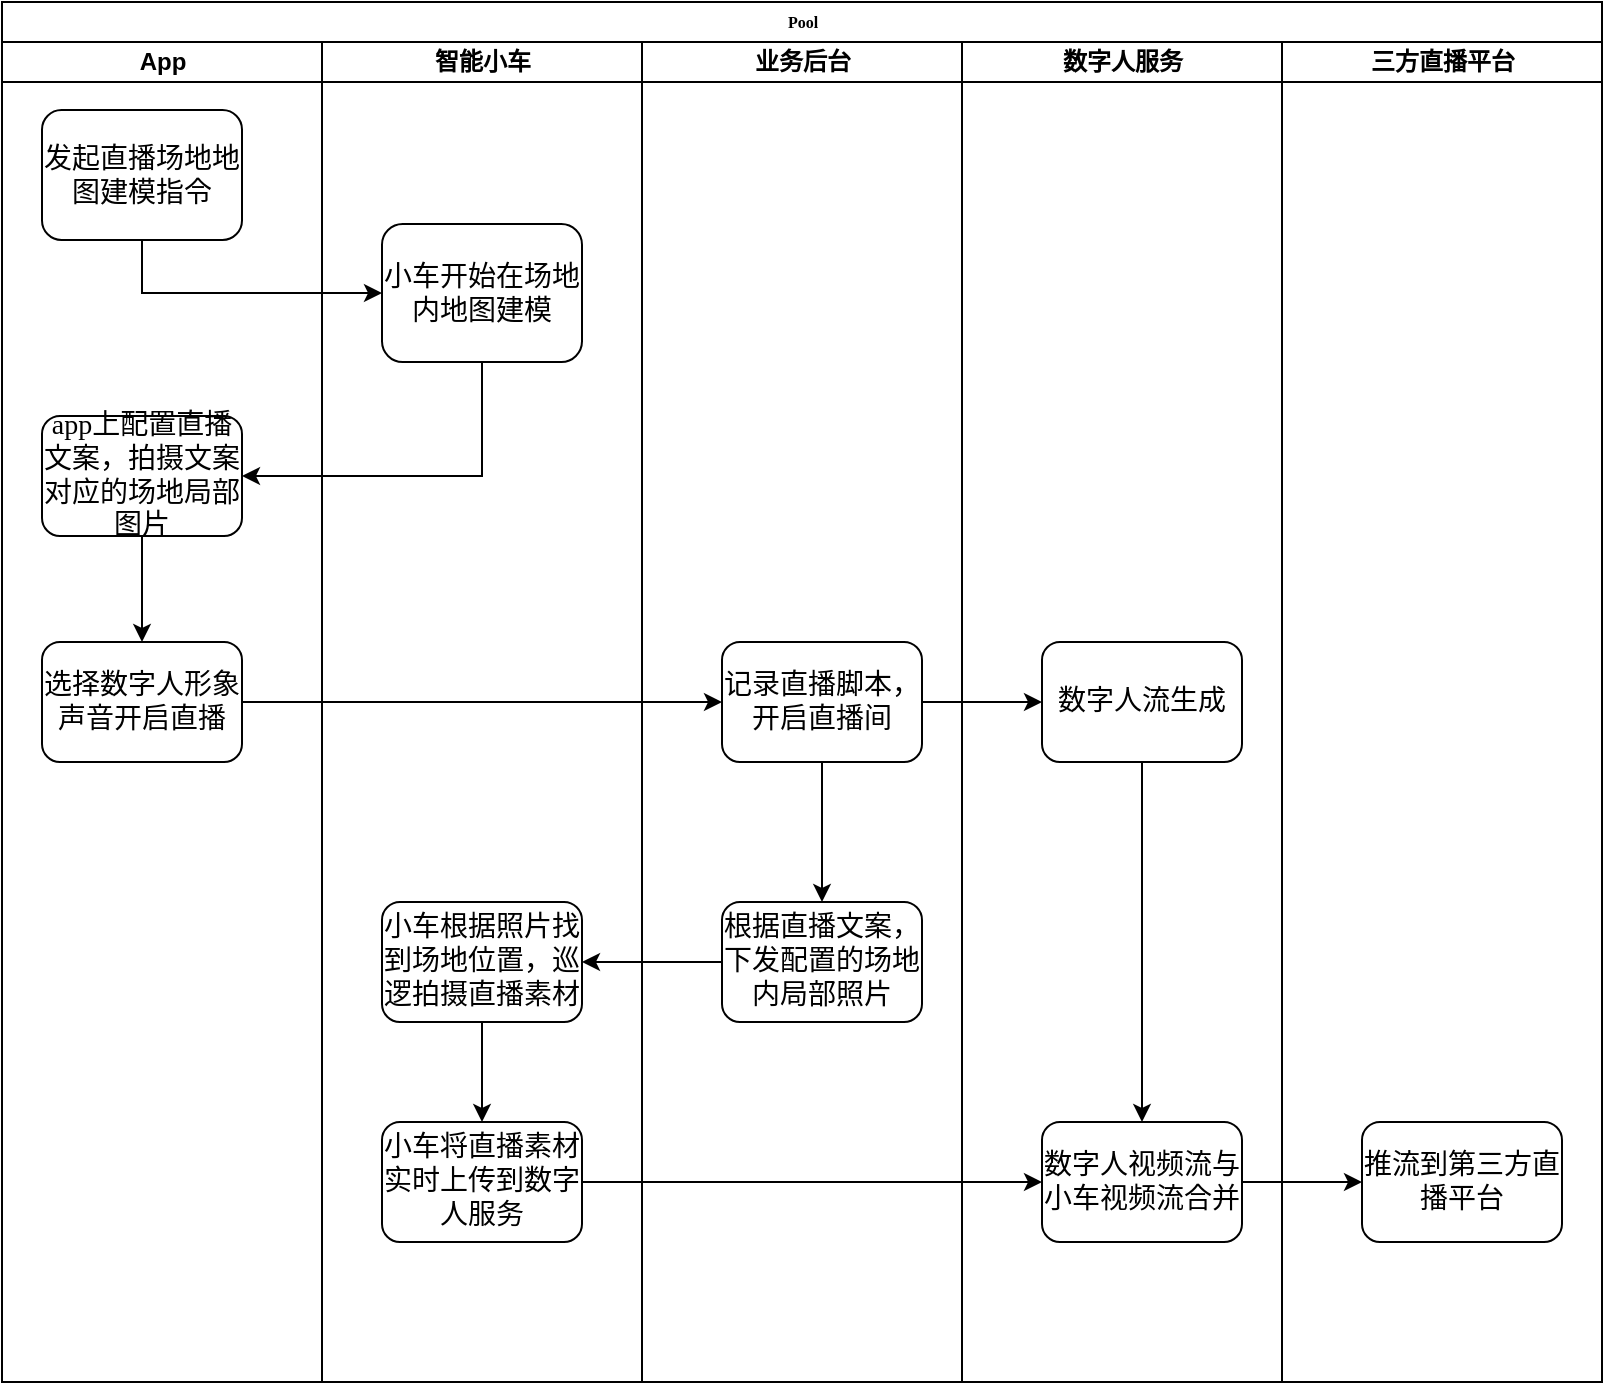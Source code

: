 <mxfile version="24.7.6">
  <diagram name="Page-1" id="74e2e168-ea6b-b213-b513-2b3c1d86103e">
    <mxGraphModel dx="908" dy="1431" grid="1" gridSize="10" guides="1" tooltips="1" connect="1" arrows="1" fold="1" page="1" pageScale="1" pageWidth="1100" pageHeight="850" background="none" math="0" shadow="0">
      <root>
        <mxCell id="0" />
        <mxCell id="1" parent="0" />
        <mxCell id="77e6c97f196da883-1" value="Pool" style="swimlane;html=1;childLayout=stackLayout;startSize=20;rounded=0;shadow=0;labelBackgroundColor=none;strokeWidth=1;fontFamily=Verdana;fontSize=8;align=center;" parent="1" vertex="1">
          <mxGeometry x="70" y="-110" width="800" height="690" as="geometry">
            <mxRectangle x="70" y="40" width="60" height="20" as="alternateBounds" />
          </mxGeometry>
        </mxCell>
        <mxCell id="77e6c97f196da883-2" value="App" style="swimlane;html=1;startSize=20;" parent="77e6c97f196da883-1" vertex="1">
          <mxGeometry y="20" width="160" height="670" as="geometry" />
        </mxCell>
        <mxCell id="77e6c97f196da883-8" value="&lt;font style=&quot;font-size: 14px;&quot;&gt;发起直播场地地图建模指令&lt;/font&gt;" style="rounded=1;whiteSpace=wrap;html=1;shadow=0;labelBackgroundColor=none;strokeWidth=1;fontFamily=Verdana;fontSize=8;align=center;" parent="77e6c97f196da883-2" vertex="1">
          <mxGeometry x="20" y="34" width="100" height="65" as="geometry" />
        </mxCell>
        <mxCell id="seb6zSkZ8uJEWK3e91Ww-20" value="" style="edgeStyle=orthogonalEdgeStyle;rounded=0;orthogonalLoop=1;jettySize=auto;html=1;entryX=0.5;entryY=0;entryDx=0;entryDy=0;" parent="77e6c97f196da883-2" source="seb6zSkZ8uJEWK3e91Ww-8" target="seb6zSkZ8uJEWK3e91Ww-26" edge="1">
          <mxGeometry relative="1" as="geometry">
            <mxPoint x="70" y="305" as="targetPoint" />
          </mxGeometry>
        </mxCell>
        <mxCell id="seb6zSkZ8uJEWK3e91Ww-8" value="&lt;span style=&quot;font-size: 14px;&quot;&gt;app上配置直播文案，拍摄文案对应的场地局部图片&lt;/span&gt;" style="rounded=1;whiteSpace=wrap;html=1;shadow=0;labelBackgroundColor=none;strokeWidth=1;fontFamily=Verdana;fontSize=8;align=center;" parent="77e6c97f196da883-2" vertex="1">
          <mxGeometry x="20" y="187" width="100" height="60" as="geometry" />
        </mxCell>
        <mxCell id="seb6zSkZ8uJEWK3e91Ww-26" value="&lt;span style=&quot;font-size: 14px;&quot;&gt;选择数字人形象声音开启直播&lt;/span&gt;" style="rounded=1;whiteSpace=wrap;html=1;shadow=0;labelBackgroundColor=none;strokeWidth=1;fontFamily=Verdana;fontSize=8;align=center;" parent="77e6c97f196da883-2" vertex="1">
          <mxGeometry x="20" y="300" width="100" height="60" as="geometry" />
        </mxCell>
        <mxCell id="77e6c97f196da883-3" value="智能小车" style="swimlane;html=1;startSize=20;" parent="77e6c97f196da883-1" vertex="1">
          <mxGeometry x="160" y="20" width="160" height="670" as="geometry" />
        </mxCell>
        <mxCell id="seb6zSkZ8uJEWK3e91Ww-11" value="&lt;span style=&quot;font-size: 14px;&quot;&gt;小车开始在场地内地图建模&lt;/span&gt;" style="rounded=1;whiteSpace=wrap;html=1;shadow=0;labelBackgroundColor=none;strokeWidth=1;fontFamily=Verdana;fontSize=8;align=center;" parent="77e6c97f196da883-3" vertex="1">
          <mxGeometry x="30" y="91" width="100" height="69" as="geometry" />
        </mxCell>
        <mxCell id="seb6zSkZ8uJEWK3e91Ww-32" value="&lt;span style=&quot;font-size: 14px;&quot;&gt;小车将直播素材实时上传到数字人服务&lt;/span&gt;" style="rounded=1;whiteSpace=wrap;html=1;shadow=0;labelBackgroundColor=none;strokeWidth=1;fontFamily=Verdana;fontSize=8;align=center;" parent="77e6c97f196da883-3" vertex="1">
          <mxGeometry x="30" y="540" width="100" height="60" as="geometry" />
        </mxCell>
        <mxCell id="Kaqpp2AUFdVhFprWL4Mc-1" value="" style="edgeStyle=orthogonalEdgeStyle;rounded=0;orthogonalLoop=1;jettySize=auto;html=1;" edge="1" parent="77e6c97f196da883-3" source="seb6zSkZ8uJEWK3e91Ww-51" target="seb6zSkZ8uJEWK3e91Ww-32">
          <mxGeometry relative="1" as="geometry" />
        </mxCell>
        <mxCell id="seb6zSkZ8uJEWK3e91Ww-51" value="&lt;span style=&quot;font-size: 14px;&quot;&gt;小车根据照片找到场地位置，巡逻拍摄直播素材&lt;/span&gt;" style="rounded=1;whiteSpace=wrap;html=1;shadow=0;labelBackgroundColor=none;strokeWidth=1;fontFamily=Verdana;fontSize=8;align=center;" parent="77e6c97f196da883-3" vertex="1">
          <mxGeometry x="30" y="430" width="100" height="60" as="geometry" />
        </mxCell>
        <mxCell id="77e6c97f196da883-4" value="业务后台" style="swimlane;html=1;startSize=20;" parent="77e6c97f196da883-1" vertex="1">
          <mxGeometry x="320" y="20" width="160" height="670" as="geometry" />
        </mxCell>
        <mxCell id="jhnfsxxz-ZlzMWsmoNj1-4" value="" style="edgeStyle=orthogonalEdgeStyle;rounded=0;orthogonalLoop=1;jettySize=auto;html=1;" parent="77e6c97f196da883-4" source="seb6zSkZ8uJEWK3e91Ww-23" target="seb6zSkZ8uJEWK3e91Ww-49" edge="1">
          <mxGeometry relative="1" as="geometry" />
        </mxCell>
        <mxCell id="seb6zSkZ8uJEWK3e91Ww-23" value="&lt;span style=&quot;font-size: 14px;&quot;&gt;记录直播脚本，开启直播间&lt;/span&gt;" style="rounded=1;whiteSpace=wrap;html=1;shadow=0;labelBackgroundColor=none;strokeWidth=1;fontFamily=Verdana;fontSize=8;align=center;" parent="77e6c97f196da883-4" vertex="1">
          <mxGeometry x="40" y="300" width="100" height="60" as="geometry" />
        </mxCell>
        <mxCell id="seb6zSkZ8uJEWK3e91Ww-49" value="&lt;span style=&quot;font-size: 14px;&quot;&gt;根据直播文案，下发配置的场地内局部照片&lt;/span&gt;" style="rounded=1;whiteSpace=wrap;html=1;shadow=0;labelBackgroundColor=none;strokeWidth=1;fontFamily=Verdana;fontSize=8;align=center;" parent="77e6c97f196da883-4" vertex="1">
          <mxGeometry x="40" y="430" width="100" height="60" as="geometry" />
        </mxCell>
        <mxCell id="77e6c97f196da883-5" value="数字人服务" style="swimlane;html=1;startSize=20;" parent="77e6c97f196da883-1" vertex="1">
          <mxGeometry x="480" y="20" width="160" height="670" as="geometry" />
        </mxCell>
        <mxCell id="jhnfsxxz-ZlzMWsmoNj1-2" style="edgeStyle=orthogonalEdgeStyle;rounded=0;orthogonalLoop=1;jettySize=auto;html=1;exitX=0.5;exitY=1;exitDx=0;exitDy=0;" parent="77e6c97f196da883-5" source="seb6zSkZ8uJEWK3e91Ww-29" target="seb6zSkZ8uJEWK3e91Ww-34" edge="1">
          <mxGeometry relative="1" as="geometry" />
        </mxCell>
        <mxCell id="seb6zSkZ8uJEWK3e91Ww-29" value="&lt;span style=&quot;font-size: 14px;&quot;&gt;数字人流生成&lt;/span&gt;" style="rounded=1;whiteSpace=wrap;html=1;shadow=0;labelBackgroundColor=none;strokeWidth=1;fontFamily=Verdana;fontSize=8;align=center;" parent="77e6c97f196da883-5" vertex="1">
          <mxGeometry x="40" y="300" width="100" height="60" as="geometry" />
        </mxCell>
        <mxCell id="seb6zSkZ8uJEWK3e91Ww-34" value="&lt;span style=&quot;font-size: 14px;&quot;&gt;数字人视频流与小车视频流合并&lt;/span&gt;" style="rounded=1;whiteSpace=wrap;html=1;shadow=0;labelBackgroundColor=none;strokeWidth=1;fontFamily=Verdana;fontSize=8;align=center;" parent="77e6c97f196da883-5" vertex="1">
          <mxGeometry x="40" y="540" width="100" height="60" as="geometry" />
        </mxCell>
        <mxCell id="77e6c97f196da883-6" value="三方直播平台" style="swimlane;html=1;startSize=20;labelBackgroundColor=default;" parent="77e6c97f196da883-1" vertex="1">
          <mxGeometry x="640" y="20" width="160" height="670" as="geometry" />
        </mxCell>
        <mxCell id="seb6zSkZ8uJEWK3e91Ww-39" value="&lt;span style=&quot;font-size: 14px;&quot;&gt;推流到第三方直播平台&lt;/span&gt;" style="rounded=1;whiteSpace=wrap;html=1;shadow=0;labelBackgroundColor=none;strokeWidth=1;fontFamily=Verdana;fontSize=8;align=center;" parent="77e6c97f196da883-6" vertex="1">
          <mxGeometry x="40" y="540" width="100" height="60" as="geometry" />
        </mxCell>
        <mxCell id="seb6zSkZ8uJEWK3e91Ww-1" style="edgeStyle=orthogonalEdgeStyle;rounded=0;orthogonalLoop=1;jettySize=auto;html=1;exitX=0.5;exitY=1;exitDx=0;exitDy=0;entryX=0;entryY=0.5;entryDx=0;entryDy=0;" parent="77e6c97f196da883-1" source="77e6c97f196da883-8" target="seb6zSkZ8uJEWK3e91Ww-11" edge="1">
          <mxGeometry relative="1" as="geometry">
            <mxPoint x="70" y="175" as="targetPoint" />
          </mxGeometry>
        </mxCell>
        <mxCell id="seb6zSkZ8uJEWK3e91Ww-28" value="" style="edgeStyle=orthogonalEdgeStyle;rounded=0;orthogonalLoop=1;jettySize=auto;html=1;exitX=1;exitY=0.5;exitDx=0;exitDy=0;entryX=0;entryY=0.5;entryDx=0;entryDy=0;" parent="77e6c97f196da883-1" source="seb6zSkZ8uJEWK3e91Ww-26" target="seb6zSkZ8uJEWK3e91Ww-23" edge="1">
          <mxGeometry relative="1" as="geometry" />
        </mxCell>
        <mxCell id="seb6zSkZ8uJEWK3e91Ww-35" value="" style="edgeStyle=orthogonalEdgeStyle;rounded=0;orthogonalLoop=1;jettySize=auto;html=1;entryX=0;entryY=0.5;entryDx=0;entryDy=0;" parent="77e6c97f196da883-1" source="seb6zSkZ8uJEWK3e91Ww-32" target="seb6zSkZ8uJEWK3e91Ww-34" edge="1">
          <mxGeometry relative="1" as="geometry" />
        </mxCell>
        <mxCell id="seb6zSkZ8uJEWK3e91Ww-43" value="" style="edgeStyle=orthogonalEdgeStyle;rounded=0;orthogonalLoop=1;jettySize=auto;html=1;" parent="77e6c97f196da883-1" source="seb6zSkZ8uJEWK3e91Ww-23" target="seb6zSkZ8uJEWK3e91Ww-29" edge="1">
          <mxGeometry relative="1" as="geometry" />
        </mxCell>
        <mxCell id="seb6zSkZ8uJEWK3e91Ww-47" style="edgeStyle=orthogonalEdgeStyle;rounded=0;orthogonalLoop=1;jettySize=auto;html=1;entryX=1;entryY=0.5;entryDx=0;entryDy=0;" parent="77e6c97f196da883-1" source="seb6zSkZ8uJEWK3e91Ww-11" target="seb6zSkZ8uJEWK3e91Ww-8" edge="1">
          <mxGeometry relative="1" as="geometry">
            <Array as="points">
              <mxPoint x="240" y="237" />
            </Array>
          </mxGeometry>
        </mxCell>
        <mxCell id="seb6zSkZ8uJEWK3e91Ww-52" value="" style="edgeStyle=orthogonalEdgeStyle;rounded=0;orthogonalLoop=1;jettySize=auto;html=1;" parent="77e6c97f196da883-1" source="seb6zSkZ8uJEWK3e91Ww-49" target="seb6zSkZ8uJEWK3e91Ww-51" edge="1">
          <mxGeometry relative="1" as="geometry" />
        </mxCell>
        <mxCell id="jhnfsxxz-ZlzMWsmoNj1-3" value="" style="edgeStyle=orthogonalEdgeStyle;rounded=0;orthogonalLoop=1;jettySize=auto;html=1;" parent="77e6c97f196da883-1" source="seb6zSkZ8uJEWK3e91Ww-34" target="seb6zSkZ8uJEWK3e91Ww-39" edge="1">
          <mxGeometry relative="1" as="geometry" />
        </mxCell>
      </root>
    </mxGraphModel>
  </diagram>
</mxfile>
